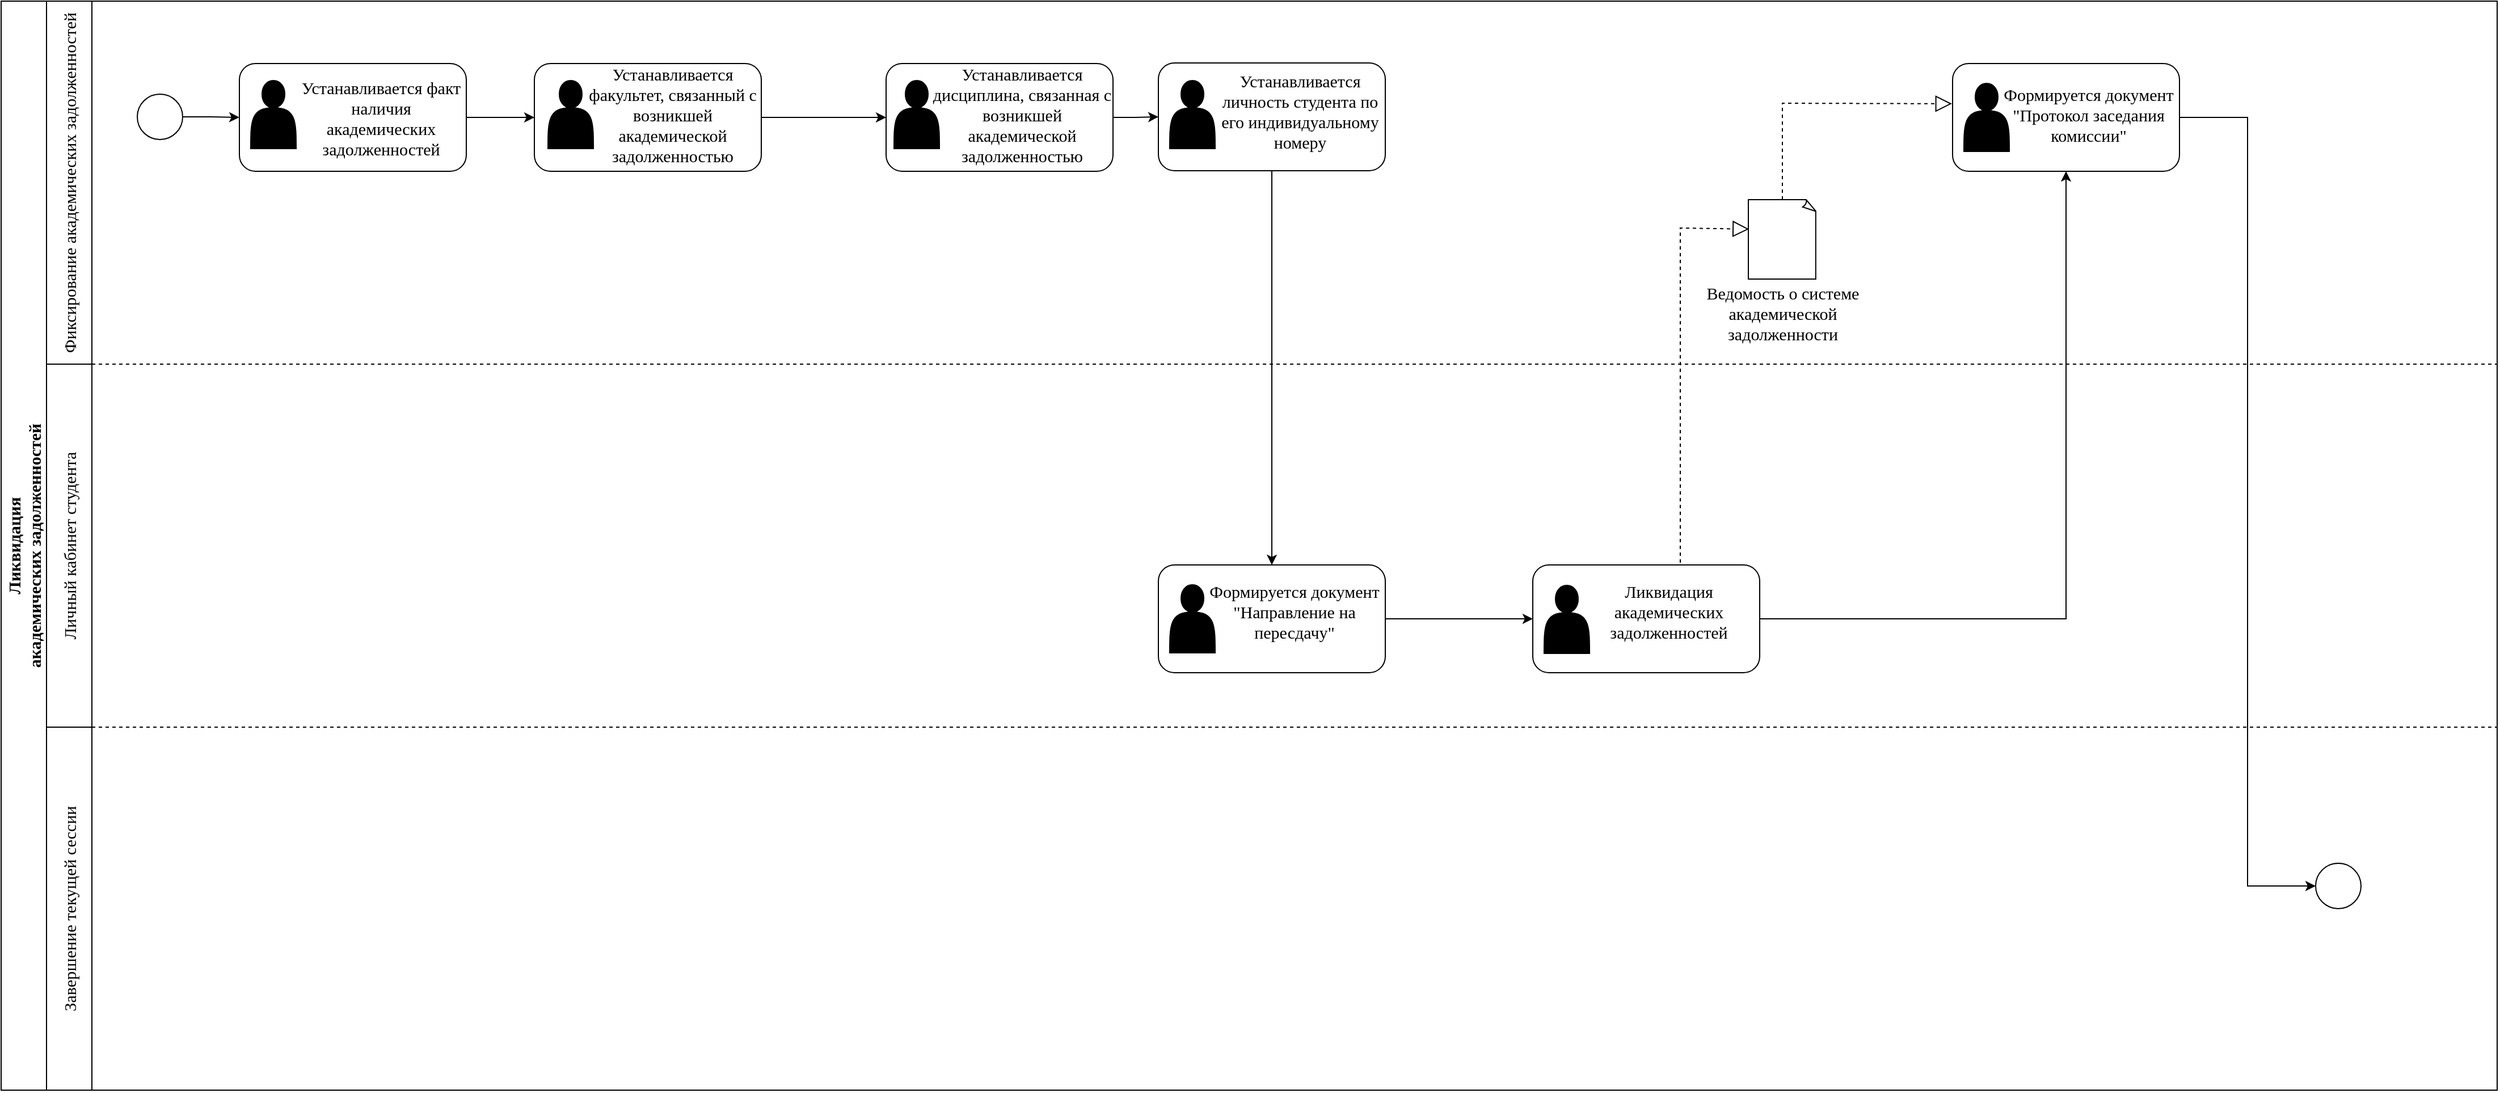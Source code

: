 <mxfile version="26.2.14">
  <diagram name="Страница — 1" id="hGediK6cKtecDrNxz5kt">
    <mxGraphModel dx="1426" dy="768" grid="1" gridSize="10" guides="1" tooltips="1" connect="1" arrows="1" fold="1" page="1" pageScale="1" pageWidth="827" pageHeight="1169" math="0" shadow="0">
      <root>
        <mxCell id="0" />
        <mxCell id="1" parent="0" />
        <mxCell id="lXRl14nX80XDygqNHP0N-2" value="&lt;font face=&quot;Times New Roman&quot;&gt;Ликвидация&lt;br&gt;академических задолженностей&lt;/font&gt;" style="swimlane;horizontal=0;whiteSpace=wrap;html=1;startSize=40;fontSize=15;align=center;" parent="1" vertex="1">
          <mxGeometry x="40" y="40" width="2200" height="960" as="geometry" />
        </mxCell>
        <mxCell id="e6zghv2WPrh_UR_4I4vP-6" style="edgeStyle=orthogonalEdgeStyle;rounded=0;orthogonalLoop=1;jettySize=auto;html=1;entryX=0;entryY=0.5;entryDx=0;entryDy=0;" parent="lXRl14nX80XDygqNHP0N-2" source="lXRl14nX80XDygqNHP0N-1" target="e6zghv2WPrh_UR_4I4vP-3" edge="1">
          <mxGeometry relative="1" as="geometry" />
        </mxCell>
        <mxCell id="lXRl14nX80XDygqNHP0N-1" value="" style="ellipse;whiteSpace=wrap;html=1;aspect=fixed;fontSize=15;" parent="lXRl14nX80XDygqNHP0N-2" vertex="1">
          <mxGeometry x="120" y="82" width="40" height="40" as="geometry" />
        </mxCell>
        <mxCell id="e6zghv2WPrh_UR_4I4vP-11" style="edgeStyle=orthogonalEdgeStyle;rounded=0;orthogonalLoop=1;jettySize=auto;html=1;entryX=0;entryY=0.5;entryDx=0;entryDy=0;" parent="lXRl14nX80XDygqNHP0N-2" source="lXRl14nX80XDygqNHP0N-12" target="e6zghv2WPrh_UR_4I4vP-8" edge="1">
          <mxGeometry relative="1" as="geometry" />
        </mxCell>
        <mxCell id="lXRl14nX80XDygqNHP0N-12" value="" style="rounded=1;whiteSpace=wrap;html=1;fontSize=15;" parent="lXRl14nX80XDygqNHP0N-2" vertex="1">
          <mxGeometry x="470" y="55" width="200" height="95" as="geometry" />
        </mxCell>
        <mxCell id="lXRl14nX80XDygqNHP0N-16" value="" style="endArrow=none;dashed=1;html=1;rounded=0;fontSize=15;" parent="lXRl14nX80XDygqNHP0N-2" edge="1">
          <mxGeometry width="50" height="50" relative="1" as="geometry">
            <mxPoint x="80" y="640" as="sourcePoint" />
            <mxPoint x="2200" y="640" as="targetPoint" />
          </mxGeometry>
        </mxCell>
        <mxCell id="lXRl14nX80XDygqNHP0N-19" value="" style="endArrow=none;html=1;rounded=0;fontSize=15;" parent="lXRl14nX80XDygqNHP0N-2" edge="1">
          <mxGeometry width="50" height="50" relative="1" as="geometry">
            <mxPoint x="40" y="640" as="sourcePoint" />
            <mxPoint x="80" y="640" as="targetPoint" />
          </mxGeometry>
        </mxCell>
        <mxCell id="lXRl14nX80XDygqNHP0N-20" value="&lt;span style=&quot;caret-color: rgb(0, 0, 0); white-space-collapse: preserve; background-color: rgb(255, 255, 255);&quot;&gt;&lt;font face=&quot;Times New Roman&quot;&gt;Фиксирование академических задолженностей&lt;/font&gt;&lt;/span&gt;" style="text;html=1;align=center;verticalAlign=middle;whiteSpace=wrap;rounded=0;rotation=270;fontSize=15;" parent="lXRl14nX80XDygqNHP0N-2" vertex="1">
          <mxGeometry x="-95" y="145" width="310" height="30" as="geometry" />
        </mxCell>
        <mxCell id="lXRl14nX80XDygqNHP0N-21" value="&lt;span style=&quot;color: rgb(0, 0, 0); font-style: normal; font-variant-ligatures: normal; font-variant-caps: normal; font-weight: 400; letter-spacing: normal; orphans: 2; text-indent: 0px; text-transform: none; widows: 2; word-spacing: 0px; -webkit-text-stroke-width: 0px; caret-color: rgb(0, 0, 0); white-space: pre-wrap; background-color: rgb(255, 255, 255); text-decoration-thickness: initial; text-decoration-style: initial; text-decoration-color: initial; float: none; display: inline !important;&quot;&gt;&lt;font face=&quot;Times New Roman&quot;&gt;Личный кабинет студента&lt;/font&gt;&lt;/span&gt;" style="text;html=1;align=center;verticalAlign=middle;whiteSpace=wrap;rounded=0;rotation=270;fontSize=15;" parent="lXRl14nX80XDygqNHP0N-2" vertex="1">
          <mxGeometry x="-65" y="465" width="250" height="30" as="geometry" />
        </mxCell>
        <mxCell id="lXRl14nX80XDygqNHP0N-22" value="&lt;span style=&quot;font-family: &amp;quot;Times New Roman&amp;quot;;&quot;&gt;Завершение текущей сессии&lt;/span&gt;" style="text;html=1;align=center;verticalAlign=middle;whiteSpace=wrap;rounded=0;rotation=270;fontSize=15;" parent="lXRl14nX80XDygqNHP0N-2" vertex="1">
          <mxGeometry x="-45" y="785" width="210" height="30" as="geometry" />
        </mxCell>
        <mxCell id="lXRl14nX80XDygqNHP0N-23" value="&lt;font face=&quot;Times New Roman&quot;&gt;Устанавливается факультет, связанный с возникшей академической задолженностью&lt;/font&gt;" style="text;html=1;align=center;verticalAlign=middle;whiteSpace=wrap;rounded=0;fontSize=15;" parent="lXRl14nX80XDygqNHP0N-2" vertex="1">
          <mxGeometry x="512" y="85" width="160" height="30" as="geometry" />
        </mxCell>
        <mxCell id="lXRl14nX80XDygqNHP0N-24" value="" style="shape=actor;whiteSpace=wrap;html=1;fillColor=#000000;fontSize=15;" parent="lXRl14nX80XDygqNHP0N-2" vertex="1">
          <mxGeometry x="482" y="70" width="40" height="60" as="geometry" />
        </mxCell>
        <mxCell id="lXRl14nX80XDygqNHP0N-66" value="" style="whiteSpace=wrap;html=1;shape=mxgraph.basic.document;direction=east;fontSize=15;" parent="lXRl14nX80XDygqNHP0N-2" vertex="1">
          <mxGeometry x="1540" y="175" width="60" height="70" as="geometry" />
        </mxCell>
        <mxCell id="lXRl14nX80XDygqNHP0N-67" value="" style="endArrow=block;dashed=1;endFill=0;endSize=12;html=1;rounded=0;exitX=0.65;exitY=-0.021;exitDx=0;exitDy=0;exitPerimeter=0;entryX=0.011;entryY=0.371;entryDx=0;entryDy=0;entryPerimeter=0;fontSize=15;" parent="lXRl14nX80XDygqNHP0N-2" source="e6zghv2WPrh_UR_4I4vP-24" target="lXRl14nX80XDygqNHP0N-66" edge="1">
          <mxGeometry width="160" relative="1" as="geometry">
            <mxPoint x="1479.6" y="508.01" as="sourcePoint" />
            <mxPoint x="1590" y="120" as="targetPoint" />
            <Array as="points">
              <mxPoint x="1480" y="440" />
              <mxPoint x="1480" y="200" />
            </Array>
          </mxGeometry>
        </mxCell>
        <mxCell id="lXRl14nX80XDygqNHP0N-68" value="&lt;span style=&quot;font-family: &amp;quot;Times New Roman&amp;quot;; text-align: start; caret-color: rgb(51, 144, 236); white-space-collapse: preserve; background-color: rgb(255, 255, 255);&quot;&gt;Ведомость о системе академической задолженности&lt;/span&gt;" style="text;html=1;align=center;verticalAlign=middle;whiteSpace=wrap;rounded=0;fontSize=15;" parent="lXRl14nX80XDygqNHP0N-2" vertex="1">
          <mxGeometry x="1492.5" y="260" width="155" height="30" as="geometry" />
        </mxCell>
        <mxCell id="lXRl14nX80XDygqNHP0N-72" value="" style="endArrow=block;dashed=1;endFill=0;endSize=12;html=1;rounded=0;entryX=-0.003;entryY=0.373;entryDx=0;entryDy=0;entryPerimeter=0;exitX=0.5;exitY=0;exitDx=0;exitDy=0;exitPerimeter=0;fontSize=15;" parent="lXRl14nX80XDygqNHP0N-2" source="lXRl14nX80XDygqNHP0N-66" target="e6zghv2WPrh_UR_4I4vP-31" edge="1">
          <mxGeometry width="160" relative="1" as="geometry">
            <mxPoint x="1500" y="330" as="sourcePoint" />
            <mxPoint x="1718.02" y="90.01" as="targetPoint" />
            <Array as="points">
              <mxPoint x="1570" y="90" />
            </Array>
          </mxGeometry>
        </mxCell>
        <mxCell id="lXRl14nX80XDygqNHP0N-88" value="" style="ellipse;whiteSpace=wrap;html=1;aspect=fixed;fontSize=15;" parent="lXRl14nX80XDygqNHP0N-2" vertex="1">
          <mxGeometry x="2040" y="760" width="40" height="40" as="geometry" />
        </mxCell>
        <mxCell id="lXRl14nX80XDygqNHP0N-15" value="" style="endArrow=none;dashed=1;html=1;rounded=0;fontSize=15;" parent="lXRl14nX80XDygqNHP0N-2" edge="1">
          <mxGeometry width="50" height="50" relative="1" as="geometry">
            <mxPoint x="80" y="320" as="sourcePoint" />
            <mxPoint x="2200" y="320" as="targetPoint" />
          </mxGeometry>
        </mxCell>
        <mxCell id="e6zghv2WPrh_UR_4I4vP-7" style="edgeStyle=orthogonalEdgeStyle;rounded=0;orthogonalLoop=1;jettySize=auto;html=1;entryX=0;entryY=0.5;entryDx=0;entryDy=0;" parent="lXRl14nX80XDygqNHP0N-2" source="e6zghv2WPrh_UR_4I4vP-3" target="lXRl14nX80XDygqNHP0N-12" edge="1">
          <mxGeometry relative="1" as="geometry" />
        </mxCell>
        <mxCell id="e6zghv2WPrh_UR_4I4vP-3" value="" style="rounded=1;whiteSpace=wrap;html=1;fontSize=15;" parent="lXRl14nX80XDygqNHP0N-2" vertex="1">
          <mxGeometry x="210" y="55" width="200" height="95" as="geometry" />
        </mxCell>
        <mxCell id="e6zghv2WPrh_UR_4I4vP-4" value="" style="shape=actor;whiteSpace=wrap;html=1;fillColor=#000000;fontSize=15;" parent="lXRl14nX80XDygqNHP0N-2" vertex="1">
          <mxGeometry x="220" y="70" width="40" height="60" as="geometry" />
        </mxCell>
        <mxCell id="e6zghv2WPrh_UR_4I4vP-5" value="&lt;font face=&quot;Times New Roman&quot;&gt;Устанавливается факт наличия академических задолженностей&lt;/font&gt;" style="text;html=1;align=center;verticalAlign=middle;whiteSpace=wrap;rounded=0;fontSize=15;" parent="lXRl14nX80XDygqNHP0N-2" vertex="1">
          <mxGeometry x="260" y="87.5" width="150" height="30" as="geometry" />
        </mxCell>
        <mxCell id="e6zghv2WPrh_UR_4I4vP-16" style="edgeStyle=orthogonalEdgeStyle;rounded=0;orthogonalLoop=1;jettySize=auto;html=1;" parent="lXRl14nX80XDygqNHP0N-2" source="e6zghv2WPrh_UR_4I4vP-8" target="e6zghv2WPrh_UR_4I4vP-13" edge="1">
          <mxGeometry relative="1" as="geometry" />
        </mxCell>
        <mxCell id="e6zghv2WPrh_UR_4I4vP-8" value="" style="rounded=1;whiteSpace=wrap;html=1;fontSize=15;" parent="lXRl14nX80XDygqNHP0N-2" vertex="1">
          <mxGeometry x="780" y="55" width="200" height="95" as="geometry" />
        </mxCell>
        <mxCell id="e6zghv2WPrh_UR_4I4vP-9" value="" style="shape=actor;whiteSpace=wrap;html=1;fillColor=#000000;fontSize=15;" parent="lXRl14nX80XDygqNHP0N-2" vertex="1">
          <mxGeometry x="787" y="70" width="40" height="60" as="geometry" />
        </mxCell>
        <mxCell id="e6zghv2WPrh_UR_4I4vP-10" value="&lt;font face=&quot;Times New Roman&quot;&gt;Устанавливается дисциплина, связанная с возникшей академической задолженностью&lt;/font&gt;" style="text;html=1;align=center;verticalAlign=middle;whiteSpace=wrap;rounded=0;fontSize=15;" parent="lXRl14nX80XDygqNHP0N-2" vertex="1">
          <mxGeometry x="820" y="85" width="160" height="30" as="geometry" />
        </mxCell>
        <mxCell id="e6zghv2WPrh_UR_4I4vP-23" style="edgeStyle=orthogonalEdgeStyle;rounded=0;orthogonalLoop=1;jettySize=auto;html=1;entryX=0.5;entryY=0;entryDx=0;entryDy=0;" parent="lXRl14nX80XDygqNHP0N-2" source="e6zghv2WPrh_UR_4I4vP-13" target="e6zghv2WPrh_UR_4I4vP-18" edge="1">
          <mxGeometry relative="1" as="geometry" />
        </mxCell>
        <mxCell id="e6zghv2WPrh_UR_4I4vP-13" value="" style="rounded=1;whiteSpace=wrap;html=1;fontSize=15;" parent="lXRl14nX80XDygqNHP0N-2" vertex="1">
          <mxGeometry x="1020" y="54.5" width="200" height="95" as="geometry" />
        </mxCell>
        <mxCell id="e6zghv2WPrh_UR_4I4vP-14" value="" style="shape=actor;whiteSpace=wrap;html=1;fillColor=#000000;fontSize=15;" parent="lXRl14nX80XDygqNHP0N-2" vertex="1">
          <mxGeometry x="1030" y="70" width="40" height="60" as="geometry" />
        </mxCell>
        <mxCell id="e6zghv2WPrh_UR_4I4vP-15" value="&lt;font face=&quot;Times New Roman&quot;&gt;Устанавливается личность студента по его индивидуальному номеру&lt;/font&gt;" style="text;html=1;align=center;verticalAlign=middle;whiteSpace=wrap;rounded=0;fontSize=15;" parent="lXRl14nX80XDygqNHP0N-2" vertex="1">
          <mxGeometry x="1070" y="82" width="150" height="30" as="geometry" />
        </mxCell>
        <mxCell id="e6zghv2WPrh_UR_4I4vP-28" style="edgeStyle=orthogonalEdgeStyle;rounded=0;orthogonalLoop=1;jettySize=auto;html=1;entryX=0;entryY=0.5;entryDx=0;entryDy=0;" parent="lXRl14nX80XDygqNHP0N-2" source="e6zghv2WPrh_UR_4I4vP-18" target="e6zghv2WPrh_UR_4I4vP-24" edge="1">
          <mxGeometry relative="1" as="geometry" />
        </mxCell>
        <mxCell id="e6zghv2WPrh_UR_4I4vP-18" value="" style="rounded=1;whiteSpace=wrap;html=1;fontSize=15;" parent="lXRl14nX80XDygqNHP0N-2" vertex="1">
          <mxGeometry x="1020" y="497" width="200" height="95" as="geometry" />
        </mxCell>
        <mxCell id="e6zghv2WPrh_UR_4I4vP-19" value="" style="shape=actor;whiteSpace=wrap;html=1;fillColor=#000000;fontSize=15;" parent="lXRl14nX80XDygqNHP0N-2" vertex="1">
          <mxGeometry x="1030" y="514.5" width="40" height="60" as="geometry" />
        </mxCell>
        <mxCell id="e6zghv2WPrh_UR_4I4vP-20" value="&lt;font face=&quot;Times New Roman&quot;&gt;Формируется документ &quot;Направление на пересдачу&quot;&lt;/font&gt;" style="text;html=1;align=center;verticalAlign=middle;whiteSpace=wrap;rounded=0;fontSize=15;" parent="lXRl14nX80XDygqNHP0N-2" vertex="1">
          <mxGeometry x="1050" y="523" width="180" height="30" as="geometry" />
        </mxCell>
        <mxCell id="e6zghv2WPrh_UR_4I4vP-81" style="edgeStyle=orthogonalEdgeStyle;rounded=0;orthogonalLoop=1;jettySize=auto;html=1;entryX=0.5;entryY=1;entryDx=0;entryDy=0;" parent="lXRl14nX80XDygqNHP0N-2" source="e6zghv2WPrh_UR_4I4vP-24" target="e6zghv2WPrh_UR_4I4vP-31" edge="1">
          <mxGeometry relative="1" as="geometry" />
        </mxCell>
        <mxCell id="e6zghv2WPrh_UR_4I4vP-24" value="" style="rounded=1;whiteSpace=wrap;html=1;fontSize=15;" parent="lXRl14nX80XDygqNHP0N-2" vertex="1">
          <mxGeometry x="1350" y="497" width="200" height="95" as="geometry" />
        </mxCell>
        <mxCell id="e6zghv2WPrh_UR_4I4vP-25" value="" style="shape=actor;whiteSpace=wrap;html=1;fillColor=#000000;fontSize=15;" parent="lXRl14nX80XDygqNHP0N-2" vertex="1">
          <mxGeometry x="1360" y="515" width="40" height="60" as="geometry" />
        </mxCell>
        <mxCell id="e6zghv2WPrh_UR_4I4vP-26" value="&lt;span style=&quot;font-family: &amp;quot;Times New Roman&amp;quot;;&quot;&gt;Ликвидация академических задолженностей&lt;/span&gt;" style="text;html=1;align=center;verticalAlign=middle;whiteSpace=wrap;rounded=0;fontSize=15;" parent="lXRl14nX80XDygqNHP0N-2" vertex="1">
          <mxGeometry x="1440" y="523" width="60" height="30" as="geometry" />
        </mxCell>
        <mxCell id="e6zghv2WPrh_UR_4I4vP-79" style="edgeStyle=orthogonalEdgeStyle;rounded=0;orthogonalLoop=1;jettySize=auto;html=1;entryX=0;entryY=0.5;entryDx=0;entryDy=0;" parent="lXRl14nX80XDygqNHP0N-2" source="e6zghv2WPrh_UR_4I4vP-31" target="lXRl14nX80XDygqNHP0N-88" edge="1">
          <mxGeometry relative="1" as="geometry" />
        </mxCell>
        <mxCell id="e6zghv2WPrh_UR_4I4vP-31" value="" style="rounded=1;whiteSpace=wrap;html=1;fontSize=15;" parent="lXRl14nX80XDygqNHP0N-2" vertex="1">
          <mxGeometry x="1720" y="55" width="200" height="95" as="geometry" />
        </mxCell>
        <mxCell id="e6zghv2WPrh_UR_4I4vP-76" value="" style="shape=actor;whiteSpace=wrap;html=1;fillColor=#000000;fontSize=15;" parent="lXRl14nX80XDygqNHP0N-2" vertex="1">
          <mxGeometry x="1730" y="72.5" width="40" height="60" as="geometry" />
        </mxCell>
        <mxCell id="e6zghv2WPrh_UR_4I4vP-77" value="&lt;span style=&quot;font-family: &amp;quot;Times New Roman&amp;quot;; text-align: start; caret-color: rgb(51, 144, 236); white-space-collapse: preserve; background-color: rgb(255, 255, 255);&quot;&gt;Формируется документ &quot;Протокол заседания комиссии&quot;&lt;/span&gt;" style="text;html=1;align=center;verticalAlign=middle;whiteSpace=wrap;rounded=0;fontSize=15;" parent="lXRl14nX80XDygqNHP0N-2" vertex="1">
          <mxGeometry x="1740" y="85" width="200" height="30" as="geometry" />
        </mxCell>
        <mxCell id="lXRl14nX80XDygqNHP0N-17" value="" style="endArrow=none;html=1;rounded=0;fontSize=15;" parent="1" edge="1">
          <mxGeometry width="50" height="50" relative="1" as="geometry">
            <mxPoint x="80" y="1000" as="sourcePoint" />
            <mxPoint x="80" y="40" as="targetPoint" />
          </mxGeometry>
        </mxCell>
        <mxCell id="lXRl14nX80XDygqNHP0N-18" value="" style="endArrow=none;html=1;rounded=0;fontSize=15;" parent="1" edge="1">
          <mxGeometry width="50" height="50" relative="1" as="geometry">
            <mxPoint x="80" y="360" as="sourcePoint" />
            <mxPoint x="120" y="360" as="targetPoint" />
          </mxGeometry>
        </mxCell>
        <mxCell id="lXRl14nX80XDygqNHP0N-91" value="" style="endArrow=none;html=1;rounded=0;fontSize=15;" parent="1" edge="1">
          <mxGeometry width="50" height="50" relative="1" as="geometry">
            <mxPoint x="120" y="1000" as="sourcePoint" />
            <mxPoint x="120" y="40" as="targetPoint" />
          </mxGeometry>
        </mxCell>
      </root>
    </mxGraphModel>
  </diagram>
</mxfile>
